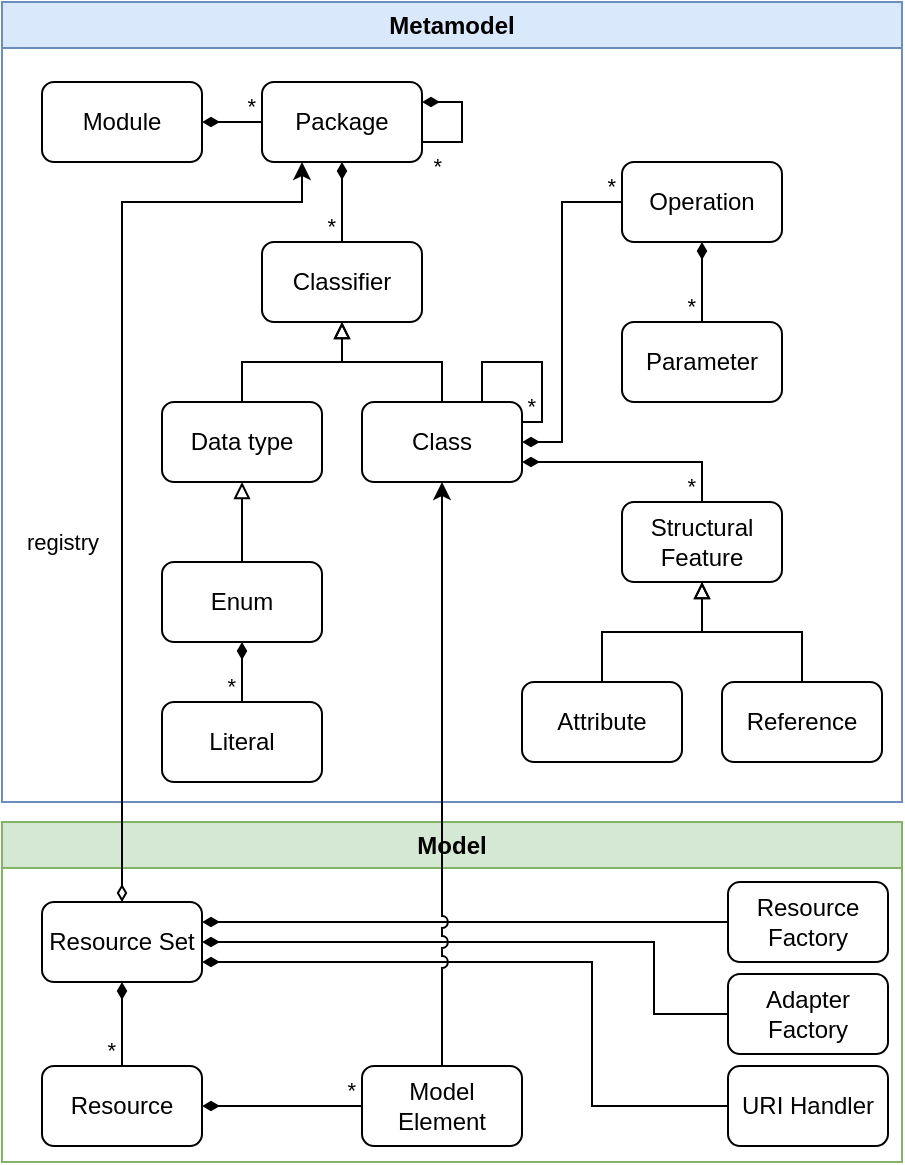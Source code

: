 <mxfile version="26.0.9">
  <diagram id="Ly-4iOIysEdwdJdt6LdU" name="Page-1">
    <mxGraphModel dx="915" dy="583" grid="1" gridSize="10" guides="1" tooltips="1" connect="1" arrows="1" fold="1" page="1" pageScale="1" pageWidth="850" pageHeight="1100" math="0" shadow="0">
      <root>
        <mxCell id="0" />
        <mxCell id="1" parent="0" />
        <mxCell id="mPnhl2tIVx_DiG9EaBg4-1" value="Metamodel" style="swimlane;whiteSpace=wrap;html=1;fillColor=#dae8fc;strokeColor=#6c8ebf;collapsible=0;" parent="1" vertex="1">
          <mxGeometry x="180" y="80" width="450" height="400" as="geometry" />
        </mxCell>
        <UserObject label="Module" id="mPnhl2tIVx_DiG9EaBg4-3">
          <mxCell style="rounded=1;whiteSpace=wrap;html=1;" parent="mPnhl2tIVx_DiG9EaBg4-1" vertex="1">
            <mxGeometry x="20" y="40" width="80" height="40" as="geometry" />
          </mxCell>
        </UserObject>
        <UserObject label="Package" id="mPnhl2tIVx_DiG9EaBg4-4">
          <mxCell style="rounded=1;whiteSpace=wrap;html=1;" parent="mPnhl2tIVx_DiG9EaBg4-1" vertex="1">
            <mxGeometry x="130" y="40" width="80" height="40" as="geometry" />
          </mxCell>
        </UserObject>
        <UserObject label="Classifier" id="mPnhl2tIVx_DiG9EaBg4-5">
          <mxCell style="rounded=1;whiteSpace=wrap;html=1;" parent="mPnhl2tIVx_DiG9EaBg4-1" vertex="1">
            <mxGeometry x="130" y="120" width="80" height="40" as="geometry" />
          </mxCell>
        </UserObject>
        <UserObject label="Class" id="mPnhl2tIVx_DiG9EaBg4-6">
          <mxCell style="rounded=1;whiteSpace=wrap;html=1;" parent="mPnhl2tIVx_DiG9EaBg4-1" vertex="1">
            <mxGeometry x="180" y="200" width="80" height="40" as="geometry" />
          </mxCell>
        </UserObject>
        <mxCell id="mPnhl2tIVx_DiG9EaBg4-26" style="edgeStyle=orthogonalEdgeStyle;rounded=0;orthogonalLoop=1;jettySize=auto;html=1;startArrow=none;startFill=0;endArrow=block;endFill=0;" parent="mPnhl2tIVx_DiG9EaBg4-1" source="mPnhl2tIVx_DiG9EaBg4-6" target="mPnhl2tIVx_DiG9EaBg4-5" edge="1">
          <mxGeometry relative="1" as="geometry">
            <mxPoint x="20" y="410" as="sourcePoint" />
            <mxPoint x="120" y="260" as="targetPoint" />
          </mxGeometry>
        </mxCell>
        <UserObject label="Data type" id="mPnhl2tIVx_DiG9EaBg4-22">
          <mxCell style="rounded=1;whiteSpace=wrap;html=1;" parent="mPnhl2tIVx_DiG9EaBg4-1" vertex="1">
            <mxGeometry x="80" y="200" width="80" height="40" as="geometry" />
          </mxCell>
        </UserObject>
        <mxCell id="mPnhl2tIVx_DiG9EaBg4-27" style="edgeStyle=orthogonalEdgeStyle;rounded=0;orthogonalLoop=1;jettySize=auto;html=1;startArrow=none;startFill=0;endArrow=block;endFill=0;" parent="mPnhl2tIVx_DiG9EaBg4-1" source="mPnhl2tIVx_DiG9EaBg4-22" target="mPnhl2tIVx_DiG9EaBg4-5" edge="1">
          <mxGeometry relative="1" as="geometry">
            <mxPoint x="120" y="210" as="sourcePoint" />
            <mxPoint x="180" y="170" as="targetPoint" />
          </mxGeometry>
        </mxCell>
        <UserObject label="Enum" id="mPnhl2tIVx_DiG9EaBg4-21">
          <mxCell style="rounded=1;whiteSpace=wrap;html=1;" parent="mPnhl2tIVx_DiG9EaBg4-1" vertex="1">
            <mxGeometry x="80" y="280" width="80" height="40" as="geometry" />
          </mxCell>
        </UserObject>
        <mxCell id="mPnhl2tIVx_DiG9EaBg4-28" style="edgeStyle=orthogonalEdgeStyle;rounded=0;orthogonalLoop=1;jettySize=auto;html=1;startArrow=none;startFill=0;endArrow=block;endFill=0;" parent="mPnhl2tIVx_DiG9EaBg4-1" source="mPnhl2tIVx_DiG9EaBg4-21" target="mPnhl2tIVx_DiG9EaBg4-22" edge="1">
          <mxGeometry relative="1" as="geometry">
            <mxPoint x="130" y="210" as="sourcePoint" />
            <mxPoint x="50" y="170" as="targetPoint" />
          </mxGeometry>
        </mxCell>
        <UserObject label="Structural Feature" id="mPnhl2tIVx_DiG9EaBg4-20">
          <mxCell style="rounded=1;whiteSpace=wrap;html=1;" parent="mPnhl2tIVx_DiG9EaBg4-1" vertex="1">
            <mxGeometry x="310" y="250" width="80" height="40" as="geometry" />
          </mxCell>
        </UserObject>
        <UserObject label="Attribute" id="mPnhl2tIVx_DiG9EaBg4-19">
          <mxCell style="rounded=1;whiteSpace=wrap;html=1;" parent="mPnhl2tIVx_DiG9EaBg4-1" vertex="1">
            <mxGeometry x="260" y="340" width="80" height="40" as="geometry" />
          </mxCell>
        </UserObject>
        <UserObject label="Reference" id="mPnhl2tIVx_DiG9EaBg4-18">
          <mxCell style="rounded=1;whiteSpace=wrap;html=1;" parent="mPnhl2tIVx_DiG9EaBg4-1" vertex="1">
            <mxGeometry x="360" y="340" width="80" height="40" as="geometry" />
          </mxCell>
        </UserObject>
        <mxCell id="mPnhl2tIVx_DiG9EaBg4-32" style="edgeStyle=orthogonalEdgeStyle;rounded=0;orthogonalLoop=1;jettySize=auto;html=1;startArrow=none;startFill=0;endArrow=block;endFill=0;" parent="mPnhl2tIVx_DiG9EaBg4-1" source="mPnhl2tIVx_DiG9EaBg4-19" target="mPnhl2tIVx_DiG9EaBg4-20" edge="1">
          <mxGeometry relative="1" as="geometry">
            <mxPoint x="510" y="190" as="sourcePoint" />
            <mxPoint x="510" y="150" as="targetPoint" />
          </mxGeometry>
        </mxCell>
        <mxCell id="mPnhl2tIVx_DiG9EaBg4-33" style="edgeStyle=orthogonalEdgeStyle;rounded=0;orthogonalLoop=1;jettySize=auto;html=1;startArrow=none;startFill=0;endArrow=block;endFill=0;" parent="mPnhl2tIVx_DiG9EaBg4-1" source="mPnhl2tIVx_DiG9EaBg4-18" target="mPnhl2tIVx_DiG9EaBg4-20" edge="1">
          <mxGeometry relative="1" as="geometry">
            <mxPoint x="290" y="350" as="sourcePoint" />
            <mxPoint x="360" y="300" as="targetPoint" />
          </mxGeometry>
        </mxCell>
        <mxCell id="mPnhl2tIVx_DiG9EaBg4-34" value="" style="endArrow=none;html=1;edgeStyle=orthogonalEdgeStyle;rounded=0;startArrow=diamondThin;startFill=1;" parent="mPnhl2tIVx_DiG9EaBg4-1" source="mPnhl2tIVx_DiG9EaBg4-3" target="mPnhl2tIVx_DiG9EaBg4-4" edge="1">
          <mxGeometry x="-1" y="-344" relative="1" as="geometry">
            <mxPoint x="-90" y="400" as="sourcePoint" />
            <mxPoint x="-90" y="550" as="targetPoint" />
            <mxPoint x="294" y="-340" as="offset" />
          </mxGeometry>
        </mxCell>
        <mxCell id="mPnhl2tIVx_DiG9EaBg4-35" value="*" style="edgeLabel;resizable=0;html=1;align=right;verticalAlign=bottom;" parent="mPnhl2tIVx_DiG9EaBg4-34" connectable="0" vertex="1">
          <mxGeometry x="1" relative="1" as="geometry">
            <mxPoint x="-3" as="offset" />
          </mxGeometry>
        </mxCell>
        <mxCell id="mPnhl2tIVx_DiG9EaBg4-36" value="" style="endArrow=none;html=1;edgeStyle=orthogonalEdgeStyle;rounded=0;startArrow=diamondThin;startFill=1;" parent="mPnhl2tIVx_DiG9EaBg4-1" source="mPnhl2tIVx_DiG9EaBg4-4" target="mPnhl2tIVx_DiG9EaBg4-5" edge="1">
          <mxGeometry x="-1" y="-344" relative="1" as="geometry">
            <mxPoint x="-90" y="450" as="sourcePoint" />
            <mxPoint x="-90" y="600" as="targetPoint" />
            <mxPoint x="294" y="-340" as="offset" />
          </mxGeometry>
        </mxCell>
        <mxCell id="mPnhl2tIVx_DiG9EaBg4-37" value="*" style="edgeLabel;resizable=0;html=1;align=right;verticalAlign=bottom;" parent="mPnhl2tIVx_DiG9EaBg4-36" connectable="0" vertex="1">
          <mxGeometry x="1" relative="1" as="geometry">
            <mxPoint x="-3" as="offset" />
          </mxGeometry>
        </mxCell>
        <mxCell id="mPnhl2tIVx_DiG9EaBg4-38" value="" style="endArrow=none;html=1;edgeStyle=orthogonalEdgeStyle;rounded=0;startArrow=diamondThin;startFill=1;" parent="mPnhl2tIVx_DiG9EaBg4-1" source="mPnhl2tIVx_DiG9EaBg4-4" target="mPnhl2tIVx_DiG9EaBg4-4" edge="1">
          <mxGeometry x="-1" y="-344" relative="1" as="geometry">
            <mxPoint x="-90" y="400" as="sourcePoint" />
            <mxPoint x="-90" y="550" as="targetPoint" />
            <mxPoint x="294" y="-340" as="offset" />
          </mxGeometry>
        </mxCell>
        <mxCell id="mPnhl2tIVx_DiG9EaBg4-39" value="*" style="edgeLabel;resizable=0;html=1;align=right;verticalAlign=bottom;" parent="mPnhl2tIVx_DiG9EaBg4-38" connectable="0" vertex="1">
          <mxGeometry x="1" relative="1" as="geometry">
            <mxPoint x="10" y="20" as="offset" />
          </mxGeometry>
        </mxCell>
        <UserObject label="Literal" id="mPnhl2tIVx_DiG9EaBg4-40">
          <mxCell style="rounded=1;whiteSpace=wrap;html=1;" parent="mPnhl2tIVx_DiG9EaBg4-1" vertex="1">
            <mxGeometry x="80" y="350" width="80" height="40" as="geometry" />
          </mxCell>
        </UserObject>
        <mxCell id="mPnhl2tIVx_DiG9EaBg4-41" value="" style="endArrow=none;html=1;edgeStyle=orthogonalEdgeStyle;rounded=0;startArrow=diamondThin;startFill=1;" parent="mPnhl2tIVx_DiG9EaBg4-1" source="mPnhl2tIVx_DiG9EaBg4-21" target="mPnhl2tIVx_DiG9EaBg4-40" edge="1">
          <mxGeometry x="-1" y="-344" relative="1" as="geometry">
            <mxPoint x="-90" y="400" as="sourcePoint" />
            <mxPoint x="-90" y="550" as="targetPoint" />
            <mxPoint x="294" y="-340" as="offset" />
          </mxGeometry>
        </mxCell>
        <mxCell id="mPnhl2tIVx_DiG9EaBg4-42" value="*" style="edgeLabel;resizable=0;html=1;align=right;verticalAlign=bottom;" parent="mPnhl2tIVx_DiG9EaBg4-41" connectable="0" vertex="1">
          <mxGeometry x="1" relative="1" as="geometry">
            <mxPoint x="-3" as="offset" />
          </mxGeometry>
        </mxCell>
        <mxCell id="mPnhl2tIVx_DiG9EaBg4-43" value="" style="endArrow=none;html=1;edgeStyle=orthogonalEdgeStyle;rounded=0;startArrow=diamondThin;startFill=1;" parent="mPnhl2tIVx_DiG9EaBg4-1" source="mPnhl2tIVx_DiG9EaBg4-6" target="mPnhl2tIVx_DiG9EaBg4-20" edge="1">
          <mxGeometry x="-1" y="-344" relative="1" as="geometry">
            <mxPoint x="-90" y="400" as="sourcePoint" />
            <mxPoint x="-90" y="550" as="targetPoint" />
            <mxPoint x="294" y="-340" as="offset" />
            <Array as="points">
              <mxPoint x="350" y="230" />
            </Array>
          </mxGeometry>
        </mxCell>
        <mxCell id="mPnhl2tIVx_DiG9EaBg4-44" value="*" style="edgeLabel;resizable=0;html=1;align=right;verticalAlign=bottom;" parent="mPnhl2tIVx_DiG9EaBg4-43" connectable="0" vertex="1">
          <mxGeometry x="1" relative="1" as="geometry">
            <mxPoint x="-3" as="offset" />
          </mxGeometry>
        </mxCell>
        <UserObject label="Operation" id="mPnhl2tIVx_DiG9EaBg4-17">
          <mxCell style="rounded=1;whiteSpace=wrap;html=1;" parent="mPnhl2tIVx_DiG9EaBg4-1" vertex="1">
            <mxGeometry x="310" y="80" width="80" height="40" as="geometry" />
          </mxCell>
        </UserObject>
        <mxCell id="mPnhl2tIVx_DiG9EaBg4-45" value="" style="endArrow=none;html=1;edgeStyle=orthogonalEdgeStyle;rounded=0;startArrow=diamondThin;startFill=1;" parent="mPnhl2tIVx_DiG9EaBg4-1" source="mPnhl2tIVx_DiG9EaBg4-6" target="mPnhl2tIVx_DiG9EaBg4-17" edge="1">
          <mxGeometry x="-1" y="-344" relative="1" as="geometry">
            <mxPoint x="-90" y="400" as="sourcePoint" />
            <mxPoint x="-90" y="550" as="targetPoint" />
            <mxPoint x="294" y="-340" as="offset" />
            <Array as="points">
              <mxPoint x="280" y="220" />
              <mxPoint x="280" y="100" />
            </Array>
          </mxGeometry>
        </mxCell>
        <mxCell id="mPnhl2tIVx_DiG9EaBg4-46" value="*" style="edgeLabel;resizable=0;html=1;align=right;verticalAlign=bottom;" parent="mPnhl2tIVx_DiG9EaBg4-45" connectable="0" vertex="1">
          <mxGeometry x="1" relative="1" as="geometry">
            <mxPoint x="-3" as="offset" />
          </mxGeometry>
        </mxCell>
        <UserObject label="Parameter" id="mPnhl2tIVx_DiG9EaBg4-23">
          <mxCell style="rounded=1;whiteSpace=wrap;html=1;" parent="mPnhl2tIVx_DiG9EaBg4-1" vertex="1">
            <mxGeometry x="310" y="160" width="80" height="40" as="geometry" />
          </mxCell>
        </UserObject>
        <mxCell id="mPnhl2tIVx_DiG9EaBg4-53" value="" style="endArrow=none;html=1;edgeStyle=orthogonalEdgeStyle;rounded=0;startArrow=diamondThin;startFill=1;" parent="mPnhl2tIVx_DiG9EaBg4-1" source="mPnhl2tIVx_DiG9EaBg4-17" target="mPnhl2tIVx_DiG9EaBg4-23" edge="1">
          <mxGeometry x="-1" y="-344" relative="1" as="geometry">
            <mxPoint x="-50" y="430" as="sourcePoint" />
            <mxPoint x="-50" y="580" as="targetPoint" />
            <mxPoint x="294" y="-340" as="offset" />
          </mxGeometry>
        </mxCell>
        <mxCell id="mPnhl2tIVx_DiG9EaBg4-54" value="*" style="edgeLabel;resizable=0;html=1;align=right;verticalAlign=bottom;" parent="mPnhl2tIVx_DiG9EaBg4-53" connectable="0" vertex="1">
          <mxGeometry x="1" relative="1" as="geometry">
            <mxPoint x="-3" as="offset" />
          </mxGeometry>
        </mxCell>
        <mxCell id="mPnhl2tIVx_DiG9EaBg4-58" value="" style="endArrow=none;html=1;edgeStyle=orthogonalEdgeStyle;rounded=0;startArrow=none;startFill=0;exitX=0.75;exitY=0;exitDx=0;exitDy=0;entryX=1;entryY=0.25;entryDx=0;entryDy=0;" parent="mPnhl2tIVx_DiG9EaBg4-1" source="mPnhl2tIVx_DiG9EaBg4-6" target="mPnhl2tIVx_DiG9EaBg4-6" edge="1">
          <mxGeometry x="-1" y="-344" relative="1" as="geometry">
            <mxPoint x="245" y="180" as="sourcePoint" />
            <mxPoint x="265" y="190" as="targetPoint" />
            <mxPoint x="294" y="-340" as="offset" />
            <Array as="points">
              <mxPoint x="240" y="180" />
              <mxPoint x="270" y="180" />
              <mxPoint x="270" y="210" />
            </Array>
          </mxGeometry>
        </mxCell>
        <mxCell id="mPnhl2tIVx_DiG9EaBg4-59" value="*" style="edgeLabel;resizable=0;html=1;align=right;verticalAlign=bottom;" parent="mPnhl2tIVx_DiG9EaBg4-58" connectable="0" vertex="1">
          <mxGeometry x="1" relative="1" as="geometry">
            <mxPoint x="7" as="offset" />
          </mxGeometry>
        </mxCell>
        <mxCell id="mPnhl2tIVx_DiG9EaBg4-2" value="Model" style="swimlane;whiteSpace=wrap;html=1;fillColor=#d5e8d4;strokeColor=#82b366;collapsible=0;" parent="1" vertex="1">
          <mxGeometry x="180" y="490" width="450" height="170" as="geometry" />
        </mxCell>
        <UserObject label="Resource Set" id="mPnhl2tIVx_DiG9EaBg4-29">
          <mxCell style="rounded=1;whiteSpace=wrap;html=1;" parent="mPnhl2tIVx_DiG9EaBg4-2" vertex="1">
            <mxGeometry x="20" y="40" width="80" height="40" as="geometry" />
          </mxCell>
        </UserObject>
        <UserObject label="Resource" id="mPnhl2tIVx_DiG9EaBg4-30">
          <mxCell style="rounded=1;whiteSpace=wrap;html=1;" parent="mPnhl2tIVx_DiG9EaBg4-2" vertex="1">
            <mxGeometry x="20" y="122" width="80" height="40" as="geometry" />
          </mxCell>
        </UserObject>
        <UserObject label="Model Element" id="mPnhl2tIVx_DiG9EaBg4-31">
          <mxCell style="rounded=1;whiteSpace=wrap;html=1;" parent="mPnhl2tIVx_DiG9EaBg4-2" vertex="1">
            <mxGeometry x="180" y="122" width="80" height="40" as="geometry" />
          </mxCell>
        </UserObject>
        <mxCell id="mPnhl2tIVx_DiG9EaBg4-51" value="" style="endArrow=none;html=1;edgeStyle=orthogonalEdgeStyle;rounded=0;startArrow=diamondThin;startFill=1;" parent="mPnhl2tIVx_DiG9EaBg4-2" source="mPnhl2tIVx_DiG9EaBg4-29" target="mPnhl2tIVx_DiG9EaBg4-30" edge="1">
          <mxGeometry x="-1" y="-344" relative="1" as="geometry">
            <mxPoint x="-70" y="10" as="sourcePoint" />
            <mxPoint x="-70" y="160" as="targetPoint" />
            <mxPoint x="294" y="-340" as="offset" />
          </mxGeometry>
        </mxCell>
        <mxCell id="mPnhl2tIVx_DiG9EaBg4-52" value="*" style="edgeLabel;resizable=0;html=1;align=right;verticalAlign=bottom;" parent="mPnhl2tIVx_DiG9EaBg4-51" connectable="0" vertex="1">
          <mxGeometry x="1" relative="1" as="geometry">
            <mxPoint x="-3" as="offset" />
          </mxGeometry>
        </mxCell>
        <mxCell id="mPnhl2tIVx_DiG9EaBg4-49" value="" style="endArrow=none;html=1;edgeStyle=orthogonalEdgeStyle;rounded=0;startArrow=diamondThin;startFill=1;" parent="mPnhl2tIVx_DiG9EaBg4-2" source="mPnhl2tIVx_DiG9EaBg4-30" target="mPnhl2tIVx_DiG9EaBg4-31" edge="1">
          <mxGeometry x="-1" y="-344" relative="1" as="geometry">
            <mxPoint x="-187" y="82" as="sourcePoint" />
            <mxPoint x="-187" y="232" as="targetPoint" />
            <mxPoint x="294" y="-340" as="offset" />
          </mxGeometry>
        </mxCell>
        <mxCell id="mPnhl2tIVx_DiG9EaBg4-50" value="*" style="edgeLabel;resizable=0;html=1;align=right;verticalAlign=bottom;" parent="mPnhl2tIVx_DiG9EaBg4-49" connectable="0" vertex="1">
          <mxGeometry x="1" relative="1" as="geometry">
            <mxPoint x="-3" as="offset" />
          </mxGeometry>
        </mxCell>
        <UserObject label="Resource Factory" id="-kprQaJBGILk1nYH_h89-2">
          <mxCell style="rounded=1;whiteSpace=wrap;html=1;" vertex="1" parent="mPnhl2tIVx_DiG9EaBg4-2">
            <mxGeometry x="363" y="30" width="80" height="40" as="geometry" />
          </mxCell>
        </UserObject>
        <UserObject label="URI Handler" id="-kprQaJBGILk1nYH_h89-3">
          <mxCell style="rounded=1;whiteSpace=wrap;html=1;" vertex="1" parent="mPnhl2tIVx_DiG9EaBg4-2">
            <mxGeometry x="363" y="122" width="80" height="40" as="geometry" />
          </mxCell>
        </UserObject>
        <mxCell id="-kprQaJBGILk1nYH_h89-9" value="" style="endArrow=none;html=1;edgeStyle=orthogonalEdgeStyle;rounded=0;startArrow=diamondThin;startFill=1;entryX=0;entryY=0.5;entryDx=0;entryDy=0;exitX=1;exitY=0.75;exitDx=0;exitDy=0;jumpStyle=arc;" edge="1" parent="mPnhl2tIVx_DiG9EaBg4-2" source="mPnhl2tIVx_DiG9EaBg4-29" target="-kprQaJBGILk1nYH_h89-3">
          <mxGeometry relative="1" as="geometry">
            <mxPoint x="110" y="60" as="sourcePoint" />
            <mxPoint x="370" y="70" as="targetPoint" />
            <Array as="points">
              <mxPoint x="295" y="70" />
              <mxPoint x="295" y="142" />
            </Array>
          </mxGeometry>
        </mxCell>
        <mxCell id="-kprQaJBGILk1nYH_h89-7" value="" style="endArrow=none;html=1;edgeStyle=orthogonalEdgeStyle;rounded=0;startArrow=diamondThin;startFill=1;entryX=0;entryY=0.5;entryDx=0;entryDy=0;exitX=1;exitY=0.25;exitDx=0;exitDy=0;jumpStyle=arc;" edge="1" parent="mPnhl2tIVx_DiG9EaBg4-2" source="mPnhl2tIVx_DiG9EaBg4-29" target="-kprQaJBGILk1nYH_h89-2">
          <mxGeometry relative="1" as="geometry">
            <mxPoint x="120" y="60" as="sourcePoint" />
            <mxPoint x="210" y="80" as="targetPoint" />
          </mxGeometry>
        </mxCell>
        <UserObject label="Adapter Factory" id="-kprQaJBGILk1nYH_h89-11">
          <mxCell style="rounded=1;whiteSpace=wrap;html=1;" vertex="1" parent="mPnhl2tIVx_DiG9EaBg4-2">
            <mxGeometry x="363" y="76" width="80" height="40" as="geometry" />
          </mxCell>
        </UserObject>
        <mxCell id="-kprQaJBGILk1nYH_h89-12" value="" style="endArrow=none;html=1;edgeStyle=orthogonalEdgeStyle;rounded=0;startArrow=diamondThin;startFill=1;entryX=0;entryY=0.5;entryDx=0;entryDy=0;exitX=1;exitY=0.5;exitDx=0;exitDy=0;jumpStyle=arc;" edge="1" parent="mPnhl2tIVx_DiG9EaBg4-2" source="mPnhl2tIVx_DiG9EaBg4-29" target="-kprQaJBGILk1nYH_h89-11">
          <mxGeometry relative="1" as="geometry">
            <mxPoint x="110" y="60" as="sourcePoint" />
            <mxPoint x="373" y="60" as="targetPoint" />
            <Array as="points">
              <mxPoint x="326" y="60" />
              <mxPoint x="326" y="96" />
            </Array>
          </mxGeometry>
        </mxCell>
        <mxCell id="-kprQaJBGILk1nYH_h89-1" value="registry" style="edgeStyle=orthogonalEdgeStyle;rounded=0;orthogonalLoop=1;jettySize=auto;html=1;entryX=0.25;entryY=1;entryDx=0;entryDy=0;exitX=0.5;exitY=0;exitDx=0;exitDy=0;startArrow=diamondThin;startFill=0;" edge="1" parent="1" source="mPnhl2tIVx_DiG9EaBg4-29" target="mPnhl2tIVx_DiG9EaBg4-4">
          <mxGeometry x="-0.217" y="30" relative="1" as="geometry">
            <mxPoint x="410" y="610" as="sourcePoint" />
            <mxPoint x="410" y="330" as="targetPoint" />
            <Array as="points">
              <mxPoint x="240" y="180" />
              <mxPoint x="330" y="180" />
            </Array>
            <mxPoint as="offset" />
          </mxGeometry>
        </mxCell>
        <mxCell id="mPnhl2tIVx_DiG9EaBg4-55" style="edgeStyle=orthogonalEdgeStyle;rounded=0;orthogonalLoop=1;jettySize=auto;html=1;entryX=0.5;entryY=1;entryDx=0;entryDy=0;jumpStyle=arc;" parent="1" source="mPnhl2tIVx_DiG9EaBg4-31" target="mPnhl2tIVx_DiG9EaBg4-6" edge="1">
          <mxGeometry relative="1" as="geometry" />
        </mxCell>
      </root>
    </mxGraphModel>
  </diagram>
</mxfile>
